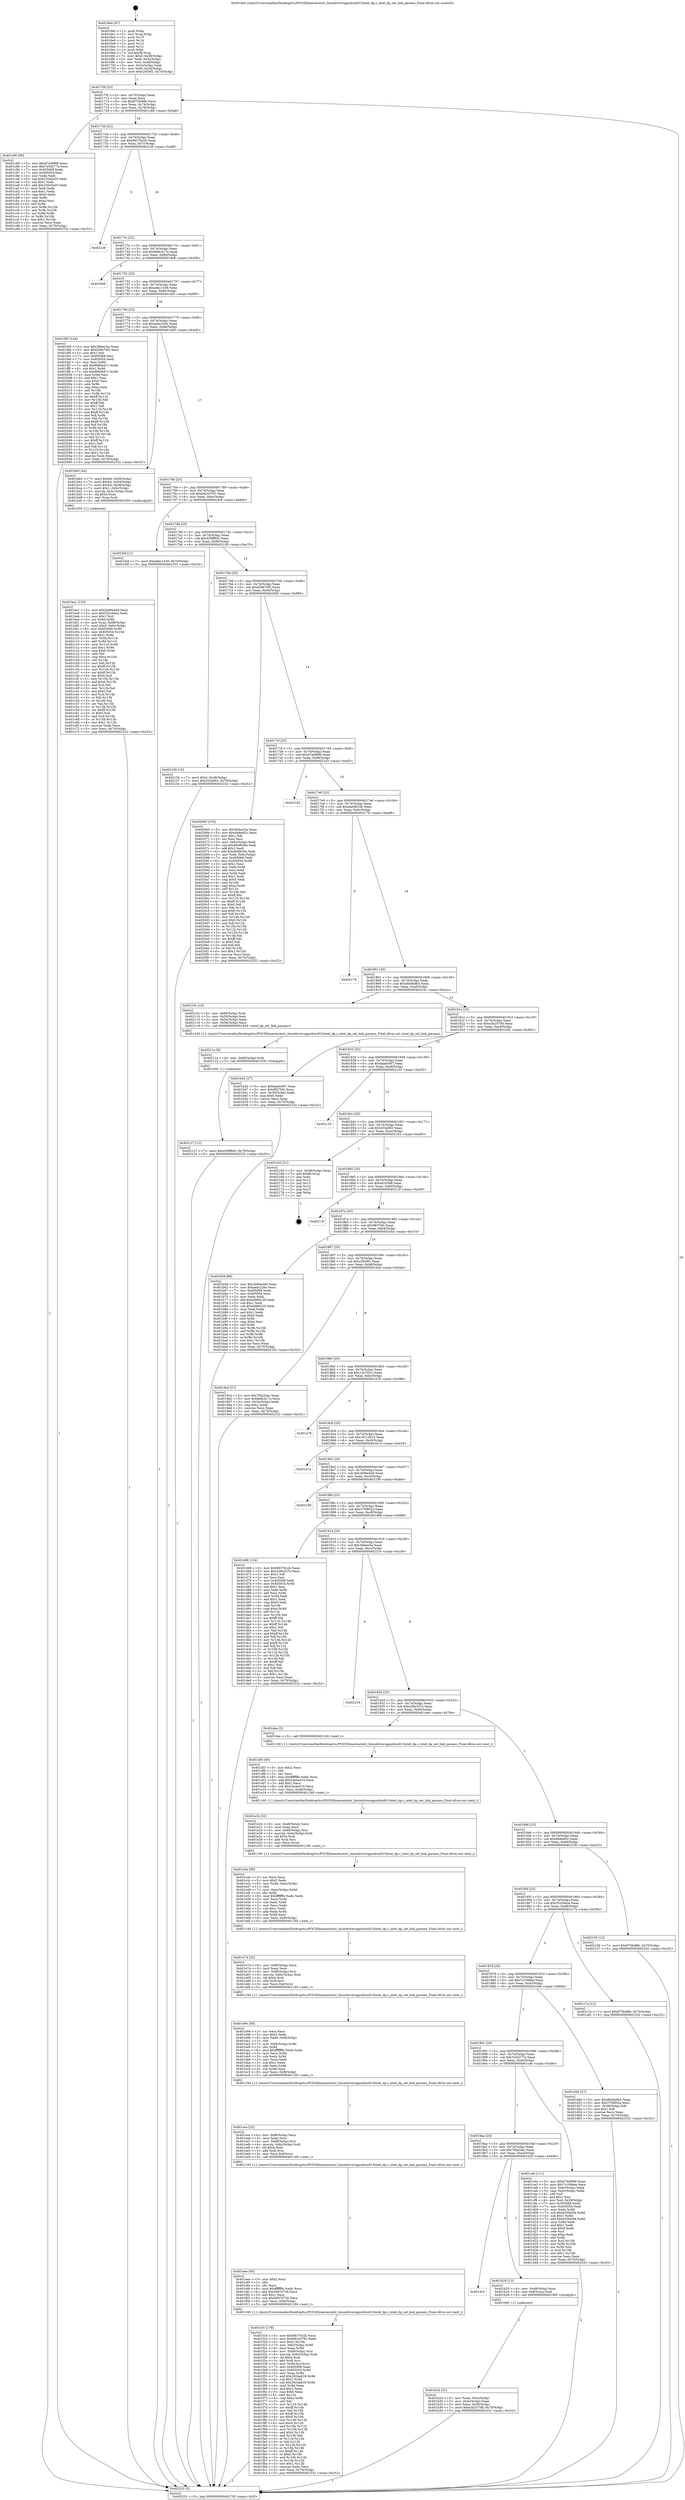 digraph "0x4016e0" {
  label = "0x4016e0 (/mnt/c/Users/mathe/Desktop/tcc/POCII/binaries/extr_linuxdriversgpudrmi915intel_dp.c_intel_dp_set_link_params_Final-ollvm.out::main(0))"
  labelloc = "t"
  node[shape=record]

  Entry [label="",width=0.3,height=0.3,shape=circle,fillcolor=black,style=filled]
  "0x40170f" [label="{
     0x40170f [23]\l
     | [instrs]\l
     &nbsp;&nbsp;0x40170f \<+3\>: mov -0x70(%rbp),%eax\l
     &nbsp;&nbsp;0x401712 \<+2\>: mov %eax,%ecx\l
     &nbsp;&nbsp;0x401714 \<+6\>: sub $0x875fc88b,%ecx\l
     &nbsp;&nbsp;0x40171a \<+3\>: mov %eax,-0x74(%rbp)\l
     &nbsp;&nbsp;0x40171d \<+3\>: mov %ecx,-0x78(%rbp)\l
     &nbsp;&nbsp;0x401720 \<+6\>: je 0000000000401c86 \<main+0x5a6\>\l
  }"]
  "0x401c86" [label="{
     0x401c86 [88]\l
     | [instrs]\l
     &nbsp;&nbsp;0x401c86 \<+5\>: mov $0xd74ef996,%eax\l
     &nbsp;&nbsp;0x401c8b \<+5\>: mov $0x7e5d277a,%ecx\l
     &nbsp;&nbsp;0x401c90 \<+7\>: mov 0x405068,%edx\l
     &nbsp;&nbsp;0x401c97 \<+7\>: mov 0x405054,%esi\l
     &nbsp;&nbsp;0x401c9e \<+2\>: mov %edx,%edi\l
     &nbsp;&nbsp;0x401ca0 \<+6\>: sub $0x235e5e35,%edi\l
     &nbsp;&nbsp;0x401ca6 \<+3\>: sub $0x1,%edi\l
     &nbsp;&nbsp;0x401ca9 \<+6\>: add $0x235e5e35,%edi\l
     &nbsp;&nbsp;0x401caf \<+3\>: imul %edi,%edx\l
     &nbsp;&nbsp;0x401cb2 \<+3\>: and $0x1,%edx\l
     &nbsp;&nbsp;0x401cb5 \<+3\>: cmp $0x0,%edx\l
     &nbsp;&nbsp;0x401cb8 \<+4\>: sete %r8b\l
     &nbsp;&nbsp;0x401cbc \<+3\>: cmp $0xa,%esi\l
     &nbsp;&nbsp;0x401cbf \<+4\>: setl %r9b\l
     &nbsp;&nbsp;0x401cc3 \<+3\>: mov %r8b,%r10b\l
     &nbsp;&nbsp;0x401cc6 \<+3\>: and %r9b,%r10b\l
     &nbsp;&nbsp;0x401cc9 \<+3\>: xor %r9b,%r8b\l
     &nbsp;&nbsp;0x401ccc \<+3\>: or %r8b,%r10b\l
     &nbsp;&nbsp;0x401ccf \<+4\>: test $0x1,%r10b\l
     &nbsp;&nbsp;0x401cd3 \<+3\>: cmovne %ecx,%eax\l
     &nbsp;&nbsp;0x401cd6 \<+3\>: mov %eax,-0x70(%rbp)\l
     &nbsp;&nbsp;0x401cd9 \<+5\>: jmp 0000000000402332 \<main+0xc52\>\l
  }"]
  "0x401726" [label="{
     0x401726 [22]\l
     | [instrs]\l
     &nbsp;&nbsp;0x401726 \<+5\>: jmp 000000000040172b \<main+0x4b\>\l
     &nbsp;&nbsp;0x40172b \<+3\>: mov -0x74(%rbp),%eax\l
     &nbsp;&nbsp;0x40172e \<+5\>: sub $0x88376c2b,%eax\l
     &nbsp;&nbsp;0x401733 \<+3\>: mov %eax,-0x7c(%rbp)\l
     &nbsp;&nbsp;0x401736 \<+6\>: je 00000000004021df \<main+0xaff\>\l
  }"]
  Exit [label="",width=0.3,height=0.3,shape=circle,fillcolor=black,style=filled,peripheries=2]
  "0x4021df" [label="{
     0x4021df\l
  }", style=dashed]
  "0x40173c" [label="{
     0x40173c [22]\l
     | [instrs]\l
     &nbsp;&nbsp;0x40173c \<+5\>: jmp 0000000000401741 \<main+0x61\>\l
     &nbsp;&nbsp;0x401741 \<+3\>: mov -0x74(%rbp),%eax\l
     &nbsp;&nbsp;0x401744 \<+5\>: sub $0x8e9c417e,%eax\l
     &nbsp;&nbsp;0x401749 \<+3\>: mov %eax,-0x80(%rbp)\l
     &nbsp;&nbsp;0x40174c \<+6\>: je 00000000004019e8 \<main+0x308\>\l
  }"]
  "0x402127" [label="{
     0x402127 [12]\l
     | [instrs]\l
     &nbsp;&nbsp;0x402127 \<+7\>: movl $0xd30ff9d3,-0x70(%rbp)\l
     &nbsp;&nbsp;0x40212e \<+5\>: jmp 0000000000402332 \<main+0xc52\>\l
  }"]
  "0x4019e8" [label="{
     0x4019e8\l
  }", style=dashed]
  "0x401752" [label="{
     0x401752 [25]\l
     | [instrs]\l
     &nbsp;&nbsp;0x401752 \<+5\>: jmp 0000000000401757 \<main+0x77\>\l
     &nbsp;&nbsp;0x401757 \<+3\>: mov -0x74(%rbp),%eax\l
     &nbsp;&nbsp;0x40175a \<+5\>: sub $0xa6ec1436,%eax\l
     &nbsp;&nbsp;0x40175f \<+6\>: mov %eax,-0x84(%rbp)\l
     &nbsp;&nbsp;0x401765 \<+6\>: je 0000000000401fd5 \<main+0x8f5\>\l
  }"]
  "0x40211e" [label="{
     0x40211e [9]\l
     | [instrs]\l
     &nbsp;&nbsp;0x40211e \<+4\>: mov -0x68(%rbp),%rdi\l
     &nbsp;&nbsp;0x402122 \<+5\>: call 0000000000401030 \<free@plt\>\l
     | [calls]\l
     &nbsp;&nbsp;0x401030 \{1\} (unknown)\l
  }"]
  "0x401fd5" [label="{
     0x401fd5 [144]\l
     | [instrs]\l
     &nbsp;&nbsp;0x401fd5 \<+5\>: mov $0x3bfeec5a,%eax\l
     &nbsp;&nbsp;0x401fda \<+5\>: mov $0xd58e70f2,%ecx\l
     &nbsp;&nbsp;0x401fdf \<+2\>: mov $0x1,%dl\l
     &nbsp;&nbsp;0x401fe1 \<+7\>: mov 0x405068,%esi\l
     &nbsp;&nbsp;0x401fe8 \<+7\>: mov 0x405054,%edi\l
     &nbsp;&nbsp;0x401fef \<+3\>: mov %esi,%r8d\l
     &nbsp;&nbsp;0x401ff2 \<+7\>: add $0x8960e47c,%r8d\l
     &nbsp;&nbsp;0x401ff9 \<+4\>: sub $0x1,%r8d\l
     &nbsp;&nbsp;0x401ffd \<+7\>: sub $0x8960e47c,%r8d\l
     &nbsp;&nbsp;0x402004 \<+4\>: imul %r8d,%esi\l
     &nbsp;&nbsp;0x402008 \<+3\>: and $0x1,%esi\l
     &nbsp;&nbsp;0x40200b \<+3\>: cmp $0x0,%esi\l
     &nbsp;&nbsp;0x40200e \<+4\>: sete %r9b\l
     &nbsp;&nbsp;0x402012 \<+3\>: cmp $0xa,%edi\l
     &nbsp;&nbsp;0x402015 \<+4\>: setl %r10b\l
     &nbsp;&nbsp;0x402019 \<+3\>: mov %r9b,%r11b\l
     &nbsp;&nbsp;0x40201c \<+4\>: xor $0xff,%r11b\l
     &nbsp;&nbsp;0x402020 \<+3\>: mov %r10b,%bl\l
     &nbsp;&nbsp;0x402023 \<+3\>: xor $0xff,%bl\l
     &nbsp;&nbsp;0x402026 \<+3\>: xor $0x1,%dl\l
     &nbsp;&nbsp;0x402029 \<+3\>: mov %r11b,%r14b\l
     &nbsp;&nbsp;0x40202c \<+4\>: and $0xff,%r14b\l
     &nbsp;&nbsp;0x402030 \<+3\>: and %dl,%r9b\l
     &nbsp;&nbsp;0x402033 \<+3\>: mov %bl,%r15b\l
     &nbsp;&nbsp;0x402036 \<+4\>: and $0xff,%r15b\l
     &nbsp;&nbsp;0x40203a \<+3\>: and %dl,%r10b\l
     &nbsp;&nbsp;0x40203d \<+3\>: or %r9b,%r14b\l
     &nbsp;&nbsp;0x402040 \<+3\>: or %r10b,%r15b\l
     &nbsp;&nbsp;0x402043 \<+3\>: xor %r15b,%r14b\l
     &nbsp;&nbsp;0x402046 \<+3\>: or %bl,%r11b\l
     &nbsp;&nbsp;0x402049 \<+4\>: xor $0xff,%r11b\l
     &nbsp;&nbsp;0x40204d \<+3\>: or $0x1,%dl\l
     &nbsp;&nbsp;0x402050 \<+3\>: and %dl,%r11b\l
     &nbsp;&nbsp;0x402053 \<+3\>: or %r11b,%r14b\l
     &nbsp;&nbsp;0x402056 \<+4\>: test $0x1,%r14b\l
     &nbsp;&nbsp;0x40205a \<+3\>: cmovne %ecx,%eax\l
     &nbsp;&nbsp;0x40205d \<+3\>: mov %eax,-0x70(%rbp)\l
     &nbsp;&nbsp;0x402060 \<+5\>: jmp 0000000000402332 \<main+0xc52\>\l
  }"]
  "0x40176b" [label="{
     0x40176b [25]\l
     | [instrs]\l
     &nbsp;&nbsp;0x40176b \<+5\>: jmp 0000000000401770 \<main+0x90\>\l
     &nbsp;&nbsp;0x401770 \<+3\>: mov -0x74(%rbp),%eax\l
     &nbsp;&nbsp;0x401773 \<+5\>: sub $0xaedc226e,%eax\l
     &nbsp;&nbsp;0x401778 \<+6\>: mov %eax,-0x88(%rbp)\l
     &nbsp;&nbsp;0x40177e \<+6\>: je 0000000000401bb5 \<main+0x4d5\>\l
  }"]
  "0x401f16" [label="{
     0x401f16 [179]\l
     | [instrs]\l
     &nbsp;&nbsp;0x401f16 \<+5\>: mov $0x88376c2b,%ecx\l
     &nbsp;&nbsp;0x401f1b \<+5\>: mov $0xb8243781,%edx\l
     &nbsp;&nbsp;0x401f20 \<+3\>: mov $0x1,%r10b\l
     &nbsp;&nbsp;0x401f23 \<+7\>: mov -0xfc(%rbp),%r8d\l
     &nbsp;&nbsp;0x401f2a \<+4\>: imul %eax,%r8d\l
     &nbsp;&nbsp;0x401f2e \<+4\>: mov -0x68(%rbp),%rsi\l
     &nbsp;&nbsp;0x401f32 \<+4\>: movslq -0x6c(%rbp),%rdi\l
     &nbsp;&nbsp;0x401f36 \<+4\>: shl $0x4,%rdi\l
     &nbsp;&nbsp;0x401f3a \<+3\>: add %rdi,%rsi\l
     &nbsp;&nbsp;0x401f3d \<+4\>: mov %r8d,0xc(%rsi)\l
     &nbsp;&nbsp;0x401f41 \<+7\>: mov 0x405068,%eax\l
     &nbsp;&nbsp;0x401f48 \<+8\>: mov 0x405054,%r8d\l
     &nbsp;&nbsp;0x401f50 \<+3\>: mov %eax,%r9d\l
     &nbsp;&nbsp;0x401f53 \<+7\>: add $0x2924a818,%r9d\l
     &nbsp;&nbsp;0x401f5a \<+4\>: sub $0x1,%r9d\l
     &nbsp;&nbsp;0x401f5e \<+7\>: sub $0x2924a818,%r9d\l
     &nbsp;&nbsp;0x401f65 \<+4\>: imul %r9d,%eax\l
     &nbsp;&nbsp;0x401f69 \<+3\>: and $0x1,%eax\l
     &nbsp;&nbsp;0x401f6c \<+3\>: cmp $0x0,%eax\l
     &nbsp;&nbsp;0x401f6f \<+4\>: sete %r11b\l
     &nbsp;&nbsp;0x401f73 \<+4\>: cmp $0xa,%r8d\l
     &nbsp;&nbsp;0x401f77 \<+3\>: setl %bl\l
     &nbsp;&nbsp;0x401f7a \<+3\>: mov %r11b,%r14b\l
     &nbsp;&nbsp;0x401f7d \<+4\>: xor $0xff,%r14b\l
     &nbsp;&nbsp;0x401f81 \<+3\>: mov %bl,%r15b\l
     &nbsp;&nbsp;0x401f84 \<+4\>: xor $0xff,%r15b\l
     &nbsp;&nbsp;0x401f88 \<+4\>: xor $0x0,%r10b\l
     &nbsp;&nbsp;0x401f8c \<+3\>: mov %r14b,%r12b\l
     &nbsp;&nbsp;0x401f8f \<+4\>: and $0x0,%r12b\l
     &nbsp;&nbsp;0x401f93 \<+3\>: and %r10b,%r11b\l
     &nbsp;&nbsp;0x401f96 \<+3\>: mov %r15b,%r13b\l
     &nbsp;&nbsp;0x401f99 \<+4\>: and $0x0,%r13b\l
     &nbsp;&nbsp;0x401f9d \<+3\>: and %r10b,%bl\l
     &nbsp;&nbsp;0x401fa0 \<+3\>: or %r11b,%r12b\l
     &nbsp;&nbsp;0x401fa3 \<+3\>: or %bl,%r13b\l
     &nbsp;&nbsp;0x401fa6 \<+3\>: xor %r13b,%r12b\l
     &nbsp;&nbsp;0x401fa9 \<+3\>: or %r15b,%r14b\l
     &nbsp;&nbsp;0x401fac \<+4\>: xor $0xff,%r14b\l
     &nbsp;&nbsp;0x401fb0 \<+4\>: or $0x0,%r10b\l
     &nbsp;&nbsp;0x401fb4 \<+3\>: and %r10b,%r14b\l
     &nbsp;&nbsp;0x401fb7 \<+3\>: or %r14b,%r12b\l
     &nbsp;&nbsp;0x401fba \<+4\>: test $0x1,%r12b\l
     &nbsp;&nbsp;0x401fbe \<+3\>: cmovne %edx,%ecx\l
     &nbsp;&nbsp;0x401fc1 \<+3\>: mov %ecx,-0x70(%rbp)\l
     &nbsp;&nbsp;0x401fc4 \<+5\>: jmp 0000000000402332 \<main+0xc52\>\l
  }"]
  "0x401bb5" [label="{
     0x401bb5 [44]\l
     | [instrs]\l
     &nbsp;&nbsp;0x401bb5 \<+7\>: movl $0x64,-0x50(%rbp)\l
     &nbsp;&nbsp;0x401bbc \<+7\>: movl $0x64,-0x54(%rbp)\l
     &nbsp;&nbsp;0x401bc3 \<+7\>: movl $0x64,-0x58(%rbp)\l
     &nbsp;&nbsp;0x401bca \<+7\>: movl $0x1,-0x5c(%rbp)\l
     &nbsp;&nbsp;0x401bd1 \<+4\>: movslq -0x5c(%rbp),%rax\l
     &nbsp;&nbsp;0x401bd5 \<+4\>: shl $0x4,%rax\l
     &nbsp;&nbsp;0x401bd9 \<+3\>: mov %rax,%rdi\l
     &nbsp;&nbsp;0x401bdc \<+5\>: call 0000000000401050 \<malloc@plt\>\l
     | [calls]\l
     &nbsp;&nbsp;0x401050 \{1\} (unknown)\l
  }"]
  "0x401784" [label="{
     0x401784 [25]\l
     | [instrs]\l
     &nbsp;&nbsp;0x401784 \<+5\>: jmp 0000000000401789 \<main+0xa9\>\l
     &nbsp;&nbsp;0x401789 \<+3\>: mov -0x74(%rbp),%eax\l
     &nbsp;&nbsp;0x40178c \<+5\>: sub $0xb8243781,%eax\l
     &nbsp;&nbsp;0x401791 \<+6\>: mov %eax,-0x8c(%rbp)\l
     &nbsp;&nbsp;0x401797 \<+6\>: je 0000000000401fc9 \<main+0x8e9\>\l
  }"]
  "0x401eee" [label="{
     0x401eee [40]\l
     | [instrs]\l
     &nbsp;&nbsp;0x401eee \<+5\>: mov $0x2,%ecx\l
     &nbsp;&nbsp;0x401ef3 \<+1\>: cltd\l
     &nbsp;&nbsp;0x401ef4 \<+2\>: idiv %ecx\l
     &nbsp;&nbsp;0x401ef6 \<+6\>: imul $0xfffffffe,%edx,%ecx\l
     &nbsp;&nbsp;0x401efc \<+6\>: add $0x5d97d726,%ecx\l
     &nbsp;&nbsp;0x401f02 \<+3\>: add $0x1,%ecx\l
     &nbsp;&nbsp;0x401f05 \<+6\>: sub $0x5d97d726,%ecx\l
     &nbsp;&nbsp;0x401f0b \<+6\>: mov %ecx,-0xfc(%rbp)\l
     &nbsp;&nbsp;0x401f11 \<+5\>: call 0000000000401160 \<next_i\>\l
     | [calls]\l
     &nbsp;&nbsp;0x401160 \{1\} (/mnt/c/Users/mathe/Desktop/tcc/POCII/binaries/extr_linuxdriversgpudrmi915intel_dp.c_intel_dp_set_link_params_Final-ollvm.out::next_i)\l
  }"]
  "0x401fc9" [label="{
     0x401fc9 [12]\l
     | [instrs]\l
     &nbsp;&nbsp;0x401fc9 \<+7\>: movl $0xa6ec1436,-0x70(%rbp)\l
     &nbsp;&nbsp;0x401fd0 \<+5\>: jmp 0000000000402332 \<main+0xc52\>\l
  }"]
  "0x40179d" [label="{
     0x40179d [25]\l
     | [instrs]\l
     &nbsp;&nbsp;0x40179d \<+5\>: jmp 00000000004017a2 \<main+0xc2\>\l
     &nbsp;&nbsp;0x4017a2 \<+3\>: mov -0x74(%rbp),%eax\l
     &nbsp;&nbsp;0x4017a5 \<+5\>: sub $0xd30ff9d3,%eax\l
     &nbsp;&nbsp;0x4017aa \<+6\>: mov %eax,-0x90(%rbp)\l
     &nbsp;&nbsp;0x4017b0 \<+6\>: je 0000000000402150 \<main+0xa70\>\l
  }"]
  "0x401ece" [label="{
     0x401ece [32]\l
     | [instrs]\l
     &nbsp;&nbsp;0x401ece \<+6\>: mov -0xf8(%rbp),%ecx\l
     &nbsp;&nbsp;0x401ed4 \<+3\>: imul %eax,%ecx\l
     &nbsp;&nbsp;0x401ed7 \<+4\>: mov -0x68(%rbp),%rsi\l
     &nbsp;&nbsp;0x401edb \<+4\>: movslq -0x6c(%rbp),%rdi\l
     &nbsp;&nbsp;0x401edf \<+4\>: shl $0x4,%rdi\l
     &nbsp;&nbsp;0x401ee3 \<+3\>: add %rdi,%rsi\l
     &nbsp;&nbsp;0x401ee6 \<+3\>: mov %ecx,0x8(%rsi)\l
     &nbsp;&nbsp;0x401ee9 \<+5\>: call 0000000000401160 \<next_i\>\l
     | [calls]\l
     &nbsp;&nbsp;0x401160 \{1\} (/mnt/c/Users/mathe/Desktop/tcc/POCII/binaries/extr_linuxdriversgpudrmi915intel_dp.c_intel_dp_set_link_params_Final-ollvm.out::next_i)\l
  }"]
  "0x402150" [label="{
     0x402150 [19]\l
     | [instrs]\l
     &nbsp;&nbsp;0x402150 \<+7\>: movl $0x0,-0x38(%rbp)\l
     &nbsp;&nbsp;0x402157 \<+7\>: movl $0x203a903,-0x70(%rbp)\l
     &nbsp;&nbsp;0x40215e \<+5\>: jmp 0000000000402332 \<main+0xc52\>\l
  }"]
  "0x4017b6" [label="{
     0x4017b6 [25]\l
     | [instrs]\l
     &nbsp;&nbsp;0x4017b6 \<+5\>: jmp 00000000004017bb \<main+0xdb\>\l
     &nbsp;&nbsp;0x4017bb \<+3\>: mov -0x74(%rbp),%eax\l
     &nbsp;&nbsp;0x4017be \<+5\>: sub $0xd58e70f2,%eax\l
     &nbsp;&nbsp;0x4017c3 \<+6\>: mov %eax,-0x94(%rbp)\l
     &nbsp;&nbsp;0x4017c9 \<+6\>: je 0000000000402065 \<main+0x985\>\l
  }"]
  "0x401e94" [label="{
     0x401e94 [58]\l
     | [instrs]\l
     &nbsp;&nbsp;0x401e94 \<+2\>: xor %ecx,%ecx\l
     &nbsp;&nbsp;0x401e96 \<+5\>: mov $0x2,%edx\l
     &nbsp;&nbsp;0x401e9b \<+6\>: mov %edx,-0xf4(%rbp)\l
     &nbsp;&nbsp;0x401ea1 \<+1\>: cltd\l
     &nbsp;&nbsp;0x401ea2 \<+7\>: mov -0xf4(%rbp),%r8d\l
     &nbsp;&nbsp;0x401ea9 \<+3\>: idiv %r8d\l
     &nbsp;&nbsp;0x401eac \<+6\>: imul $0xfffffffe,%edx,%edx\l
     &nbsp;&nbsp;0x401eb2 \<+3\>: mov %ecx,%r9d\l
     &nbsp;&nbsp;0x401eb5 \<+3\>: sub %edx,%r9d\l
     &nbsp;&nbsp;0x401eb8 \<+2\>: mov %ecx,%edx\l
     &nbsp;&nbsp;0x401eba \<+3\>: sub $0x1,%edx\l
     &nbsp;&nbsp;0x401ebd \<+3\>: add %edx,%r9d\l
     &nbsp;&nbsp;0x401ec0 \<+3\>: sub %r9d,%ecx\l
     &nbsp;&nbsp;0x401ec3 \<+6\>: mov %ecx,-0xf8(%rbp)\l
     &nbsp;&nbsp;0x401ec9 \<+5\>: call 0000000000401160 \<next_i\>\l
     | [calls]\l
     &nbsp;&nbsp;0x401160 \{1\} (/mnt/c/Users/mathe/Desktop/tcc/POCII/binaries/extr_linuxdriversgpudrmi915intel_dp.c_intel_dp_set_link_params_Final-ollvm.out::next_i)\l
  }"]
  "0x402065" [label="{
     0x402065 [155]\l
     | [instrs]\l
     &nbsp;&nbsp;0x402065 \<+5\>: mov $0x3bfeec5a,%eax\l
     &nbsp;&nbsp;0x40206a \<+5\>: mov $0x4bdeef2c,%ecx\l
     &nbsp;&nbsp;0x40206f \<+2\>: mov $0x1,%dl\l
     &nbsp;&nbsp;0x402071 \<+2\>: xor %esi,%esi\l
     &nbsp;&nbsp;0x402073 \<+3\>: mov -0x6c(%rbp),%edi\l
     &nbsp;&nbsp;0x402076 \<+6\>: sub $0x464f626e,%edi\l
     &nbsp;&nbsp;0x40207c \<+3\>: add $0x1,%edi\l
     &nbsp;&nbsp;0x40207f \<+6\>: add $0x464f626e,%edi\l
     &nbsp;&nbsp;0x402085 \<+3\>: mov %edi,-0x6c(%rbp)\l
     &nbsp;&nbsp;0x402088 \<+7\>: mov 0x405068,%edi\l
     &nbsp;&nbsp;0x40208f \<+8\>: mov 0x405054,%r8d\l
     &nbsp;&nbsp;0x402097 \<+3\>: sub $0x1,%esi\l
     &nbsp;&nbsp;0x40209a \<+3\>: mov %edi,%r9d\l
     &nbsp;&nbsp;0x40209d \<+3\>: add %esi,%r9d\l
     &nbsp;&nbsp;0x4020a0 \<+4\>: imul %r9d,%edi\l
     &nbsp;&nbsp;0x4020a4 \<+3\>: and $0x1,%edi\l
     &nbsp;&nbsp;0x4020a7 \<+3\>: cmp $0x0,%edi\l
     &nbsp;&nbsp;0x4020aa \<+4\>: sete %r10b\l
     &nbsp;&nbsp;0x4020ae \<+4\>: cmp $0xa,%r8d\l
     &nbsp;&nbsp;0x4020b2 \<+4\>: setl %r11b\l
     &nbsp;&nbsp;0x4020b6 \<+3\>: mov %r10b,%bl\l
     &nbsp;&nbsp;0x4020b9 \<+3\>: xor $0xff,%bl\l
     &nbsp;&nbsp;0x4020bc \<+3\>: mov %r11b,%r14b\l
     &nbsp;&nbsp;0x4020bf \<+4\>: xor $0xff,%r14b\l
     &nbsp;&nbsp;0x4020c3 \<+3\>: xor $0x0,%dl\l
     &nbsp;&nbsp;0x4020c6 \<+3\>: mov %bl,%r15b\l
     &nbsp;&nbsp;0x4020c9 \<+4\>: and $0x0,%r15b\l
     &nbsp;&nbsp;0x4020cd \<+3\>: and %dl,%r10b\l
     &nbsp;&nbsp;0x4020d0 \<+3\>: mov %r14b,%r12b\l
     &nbsp;&nbsp;0x4020d3 \<+4\>: and $0x0,%r12b\l
     &nbsp;&nbsp;0x4020d7 \<+3\>: and %dl,%r11b\l
     &nbsp;&nbsp;0x4020da \<+3\>: or %r10b,%r15b\l
     &nbsp;&nbsp;0x4020dd \<+3\>: or %r11b,%r12b\l
     &nbsp;&nbsp;0x4020e0 \<+3\>: xor %r12b,%r15b\l
     &nbsp;&nbsp;0x4020e3 \<+3\>: or %r14b,%bl\l
     &nbsp;&nbsp;0x4020e6 \<+3\>: xor $0xff,%bl\l
     &nbsp;&nbsp;0x4020e9 \<+3\>: or $0x0,%dl\l
     &nbsp;&nbsp;0x4020ec \<+2\>: and %dl,%bl\l
     &nbsp;&nbsp;0x4020ee \<+3\>: or %bl,%r15b\l
     &nbsp;&nbsp;0x4020f1 \<+4\>: test $0x1,%r15b\l
     &nbsp;&nbsp;0x4020f5 \<+3\>: cmovne %ecx,%eax\l
     &nbsp;&nbsp;0x4020f8 \<+3\>: mov %eax,-0x70(%rbp)\l
     &nbsp;&nbsp;0x4020fb \<+5\>: jmp 0000000000402332 \<main+0xc52\>\l
  }"]
  "0x4017cf" [label="{
     0x4017cf [25]\l
     | [instrs]\l
     &nbsp;&nbsp;0x4017cf \<+5\>: jmp 00000000004017d4 \<main+0xf4\>\l
     &nbsp;&nbsp;0x4017d4 \<+3\>: mov -0x74(%rbp),%eax\l
     &nbsp;&nbsp;0x4017d7 \<+5\>: sub $0xd74ef996,%eax\l
     &nbsp;&nbsp;0x4017dc \<+6\>: mov %eax,-0x98(%rbp)\l
     &nbsp;&nbsp;0x4017e2 \<+6\>: je 00000000004021d3 \<main+0xaf3\>\l
  }"]
  "0x401e74" [label="{
     0x401e74 [32]\l
     | [instrs]\l
     &nbsp;&nbsp;0x401e74 \<+6\>: mov -0xf0(%rbp),%ecx\l
     &nbsp;&nbsp;0x401e7a \<+3\>: imul %eax,%ecx\l
     &nbsp;&nbsp;0x401e7d \<+4\>: mov -0x68(%rbp),%rsi\l
     &nbsp;&nbsp;0x401e81 \<+4\>: movslq -0x6c(%rbp),%rdi\l
     &nbsp;&nbsp;0x401e85 \<+4\>: shl $0x4,%rdi\l
     &nbsp;&nbsp;0x401e89 \<+3\>: add %rdi,%rsi\l
     &nbsp;&nbsp;0x401e8c \<+3\>: mov %ecx,0x4(%rsi)\l
     &nbsp;&nbsp;0x401e8f \<+5\>: call 0000000000401160 \<next_i\>\l
     | [calls]\l
     &nbsp;&nbsp;0x401160 \{1\} (/mnt/c/Users/mathe/Desktop/tcc/POCII/binaries/extr_linuxdriversgpudrmi915intel_dp.c_intel_dp_set_link_params_Final-ollvm.out::next_i)\l
  }"]
  "0x4021d3" [label="{
     0x4021d3\l
  }", style=dashed]
  "0x4017e8" [label="{
     0x4017e8 [25]\l
     | [instrs]\l
     &nbsp;&nbsp;0x4017e8 \<+5\>: jmp 00000000004017ed \<main+0x10d\>\l
     &nbsp;&nbsp;0x4017ed \<+3\>: mov -0x74(%rbp),%eax\l
     &nbsp;&nbsp;0x4017f0 \<+5\>: sub $0xdae9623b,%eax\l
     &nbsp;&nbsp;0x4017f5 \<+6\>: mov %eax,-0x9c(%rbp)\l
     &nbsp;&nbsp;0x4017fb \<+6\>: je 0000000000402178 \<main+0xa98\>\l
  }"]
  "0x401e3a" [label="{
     0x401e3a [58]\l
     | [instrs]\l
     &nbsp;&nbsp;0x401e3a \<+2\>: xor %ecx,%ecx\l
     &nbsp;&nbsp;0x401e3c \<+5\>: mov $0x2,%edx\l
     &nbsp;&nbsp;0x401e41 \<+6\>: mov %edx,-0xec(%rbp)\l
     &nbsp;&nbsp;0x401e47 \<+1\>: cltd\l
     &nbsp;&nbsp;0x401e48 \<+7\>: mov -0xec(%rbp),%r8d\l
     &nbsp;&nbsp;0x401e4f \<+3\>: idiv %r8d\l
     &nbsp;&nbsp;0x401e52 \<+6\>: imul $0xfffffffe,%edx,%edx\l
     &nbsp;&nbsp;0x401e58 \<+3\>: mov %ecx,%r9d\l
     &nbsp;&nbsp;0x401e5b \<+3\>: sub %edx,%r9d\l
     &nbsp;&nbsp;0x401e5e \<+2\>: mov %ecx,%edx\l
     &nbsp;&nbsp;0x401e60 \<+3\>: sub $0x1,%edx\l
     &nbsp;&nbsp;0x401e63 \<+3\>: add %edx,%r9d\l
     &nbsp;&nbsp;0x401e66 \<+3\>: sub %r9d,%ecx\l
     &nbsp;&nbsp;0x401e69 \<+6\>: mov %ecx,-0xf0(%rbp)\l
     &nbsp;&nbsp;0x401e6f \<+5\>: call 0000000000401160 \<next_i\>\l
     | [calls]\l
     &nbsp;&nbsp;0x401160 \{1\} (/mnt/c/Users/mathe/Desktop/tcc/POCII/binaries/extr_linuxdriversgpudrmi915intel_dp.c_intel_dp_set_link_params_Final-ollvm.out::next_i)\l
  }"]
  "0x402178" [label="{
     0x402178\l
  }", style=dashed]
  "0x401801" [label="{
     0x401801 [25]\l
     | [instrs]\l
     &nbsp;&nbsp;0x401801 \<+5\>: jmp 0000000000401806 \<main+0x126\>\l
     &nbsp;&nbsp;0x401806 \<+3\>: mov -0x74(%rbp),%eax\l
     &nbsp;&nbsp;0x401809 \<+5\>: sub $0xdbb9a9b5,%eax\l
     &nbsp;&nbsp;0x40180e \<+6\>: mov %eax,-0xa0(%rbp)\l
     &nbsp;&nbsp;0x401814 \<+6\>: je 000000000040210c \<main+0xa2c\>\l
  }"]
  "0x401e1b" [label="{
     0x401e1b [31]\l
     | [instrs]\l
     &nbsp;&nbsp;0x401e1b \<+6\>: mov -0xe8(%rbp),%ecx\l
     &nbsp;&nbsp;0x401e21 \<+3\>: imul %eax,%ecx\l
     &nbsp;&nbsp;0x401e24 \<+4\>: mov -0x68(%rbp),%rsi\l
     &nbsp;&nbsp;0x401e28 \<+4\>: movslq -0x6c(%rbp),%rdi\l
     &nbsp;&nbsp;0x401e2c \<+4\>: shl $0x4,%rdi\l
     &nbsp;&nbsp;0x401e30 \<+3\>: add %rdi,%rsi\l
     &nbsp;&nbsp;0x401e33 \<+2\>: mov %ecx,(%rsi)\l
     &nbsp;&nbsp;0x401e35 \<+5\>: call 0000000000401160 \<next_i\>\l
     | [calls]\l
     &nbsp;&nbsp;0x401160 \{1\} (/mnt/c/Users/mathe/Desktop/tcc/POCII/binaries/extr_linuxdriversgpudrmi915intel_dp.c_intel_dp_set_link_params_Final-ollvm.out::next_i)\l
  }"]
  "0x40210c" [label="{
     0x40210c [18]\l
     | [instrs]\l
     &nbsp;&nbsp;0x40210c \<+4\>: mov -0x68(%rbp),%rdi\l
     &nbsp;&nbsp;0x402110 \<+3\>: mov -0x50(%rbp),%esi\l
     &nbsp;&nbsp;0x402113 \<+3\>: mov -0x54(%rbp),%edx\l
     &nbsp;&nbsp;0x402116 \<+3\>: mov -0x58(%rbp),%ecx\l
     &nbsp;&nbsp;0x402119 \<+5\>: call 0000000000401420 \<intel_dp_set_link_params\>\l
     | [calls]\l
     &nbsp;&nbsp;0x401420 \{1\} (/mnt/c/Users/mathe/Desktop/tcc/POCII/binaries/extr_linuxdriversgpudrmi915intel_dp.c_intel_dp_set_link_params_Final-ollvm.out::intel_dp_set_link_params)\l
  }"]
  "0x40181a" [label="{
     0x40181a [25]\l
     | [instrs]\l
     &nbsp;&nbsp;0x40181a \<+5\>: jmp 000000000040181f \<main+0x13f\>\l
     &nbsp;&nbsp;0x40181f \<+3\>: mov -0x74(%rbp),%eax\l
     &nbsp;&nbsp;0x401822 \<+5\>: sub $0xe3b257d9,%eax\l
     &nbsp;&nbsp;0x401827 \<+6\>: mov %eax,-0xa4(%rbp)\l
     &nbsp;&nbsp;0x40182d \<+6\>: je 0000000000401b42 \<main+0x462\>\l
  }"]
  "0x401df3" [label="{
     0x401df3 [40]\l
     | [instrs]\l
     &nbsp;&nbsp;0x401df3 \<+5\>: mov $0x2,%ecx\l
     &nbsp;&nbsp;0x401df8 \<+1\>: cltd\l
     &nbsp;&nbsp;0x401df9 \<+2\>: idiv %ecx\l
     &nbsp;&nbsp;0x401dfb \<+6\>: imul $0xfffffffe,%edx,%ecx\l
     &nbsp;&nbsp;0x401e01 \<+6\>: add $0x24a4a419,%ecx\l
     &nbsp;&nbsp;0x401e07 \<+3\>: add $0x1,%ecx\l
     &nbsp;&nbsp;0x401e0a \<+6\>: sub $0x24a4a419,%ecx\l
     &nbsp;&nbsp;0x401e10 \<+6\>: mov %ecx,-0xe8(%rbp)\l
     &nbsp;&nbsp;0x401e16 \<+5\>: call 0000000000401160 \<next_i\>\l
     | [calls]\l
     &nbsp;&nbsp;0x401160 \{1\} (/mnt/c/Users/mathe/Desktop/tcc/POCII/binaries/extr_linuxdriversgpudrmi915intel_dp.c_intel_dp_set_link_params_Final-ollvm.out::next_i)\l
  }"]
  "0x401b42" [label="{
     0x401b42 [27]\l
     | [instrs]\l
     &nbsp;&nbsp;0x401b42 \<+5\>: mov $0xfaadc697,%eax\l
     &nbsp;&nbsp;0x401b47 \<+5\>: mov $0x9837bfc,%ecx\l
     &nbsp;&nbsp;0x401b4c \<+3\>: mov -0x30(%rbp),%edx\l
     &nbsp;&nbsp;0x401b4f \<+3\>: cmp $0x0,%edx\l
     &nbsp;&nbsp;0x401b52 \<+3\>: cmove %ecx,%eax\l
     &nbsp;&nbsp;0x401b55 \<+3\>: mov %eax,-0x70(%rbp)\l
     &nbsp;&nbsp;0x401b58 \<+5\>: jmp 0000000000402332 \<main+0xc52\>\l
  }"]
  "0x401833" [label="{
     0x401833 [25]\l
     | [instrs]\l
     &nbsp;&nbsp;0x401833 \<+5\>: jmp 0000000000401838 \<main+0x158\>\l
     &nbsp;&nbsp;0x401838 \<+3\>: mov -0x74(%rbp),%eax\l
     &nbsp;&nbsp;0x40183b \<+5\>: sub $0xfaadc697,%eax\l
     &nbsp;&nbsp;0x401840 \<+6\>: mov %eax,-0xa8(%rbp)\l
     &nbsp;&nbsp;0x401846 \<+6\>: je 0000000000402133 \<main+0xa53\>\l
  }"]
  "0x401be1" [label="{
     0x401be1 [153]\l
     | [instrs]\l
     &nbsp;&nbsp;0x401be1 \<+5\>: mov $0x2b96e440,%ecx\l
     &nbsp;&nbsp;0x401be6 \<+5\>: mov $0x552c6dca,%edx\l
     &nbsp;&nbsp;0x401beb \<+3\>: mov $0x1,%sil\l
     &nbsp;&nbsp;0x401bee \<+3\>: xor %r8d,%r8d\l
     &nbsp;&nbsp;0x401bf1 \<+4\>: mov %rax,-0x68(%rbp)\l
     &nbsp;&nbsp;0x401bf5 \<+7\>: movl $0x0,-0x6c(%rbp)\l
     &nbsp;&nbsp;0x401bfc \<+8\>: mov 0x405068,%r9d\l
     &nbsp;&nbsp;0x401c04 \<+8\>: mov 0x405054,%r10d\l
     &nbsp;&nbsp;0x401c0c \<+4\>: sub $0x1,%r8d\l
     &nbsp;&nbsp;0x401c10 \<+3\>: mov %r9d,%r11d\l
     &nbsp;&nbsp;0x401c13 \<+3\>: add %r8d,%r11d\l
     &nbsp;&nbsp;0x401c16 \<+4\>: imul %r11d,%r9d\l
     &nbsp;&nbsp;0x401c1a \<+4\>: and $0x1,%r9d\l
     &nbsp;&nbsp;0x401c1e \<+4\>: cmp $0x0,%r9d\l
     &nbsp;&nbsp;0x401c22 \<+3\>: sete %bl\l
     &nbsp;&nbsp;0x401c25 \<+4\>: cmp $0xa,%r10d\l
     &nbsp;&nbsp;0x401c29 \<+4\>: setl %r14b\l
     &nbsp;&nbsp;0x401c2d \<+3\>: mov %bl,%r15b\l
     &nbsp;&nbsp;0x401c30 \<+4\>: xor $0xff,%r15b\l
     &nbsp;&nbsp;0x401c34 \<+3\>: mov %r14b,%r12b\l
     &nbsp;&nbsp;0x401c37 \<+4\>: xor $0xff,%r12b\l
     &nbsp;&nbsp;0x401c3b \<+4\>: xor $0x0,%sil\l
     &nbsp;&nbsp;0x401c3f \<+3\>: mov %r15b,%r13b\l
     &nbsp;&nbsp;0x401c42 \<+4\>: and $0x0,%r13b\l
     &nbsp;&nbsp;0x401c46 \<+3\>: and %sil,%bl\l
     &nbsp;&nbsp;0x401c49 \<+3\>: mov %r12b,%al\l
     &nbsp;&nbsp;0x401c4c \<+2\>: and $0x0,%al\l
     &nbsp;&nbsp;0x401c4e \<+3\>: and %sil,%r14b\l
     &nbsp;&nbsp;0x401c51 \<+3\>: or %bl,%r13b\l
     &nbsp;&nbsp;0x401c54 \<+3\>: or %r14b,%al\l
     &nbsp;&nbsp;0x401c57 \<+3\>: xor %al,%r13b\l
     &nbsp;&nbsp;0x401c5a \<+3\>: or %r12b,%r15b\l
     &nbsp;&nbsp;0x401c5d \<+4\>: xor $0xff,%r15b\l
     &nbsp;&nbsp;0x401c61 \<+4\>: or $0x0,%sil\l
     &nbsp;&nbsp;0x401c65 \<+3\>: and %sil,%r15b\l
     &nbsp;&nbsp;0x401c68 \<+3\>: or %r15b,%r13b\l
     &nbsp;&nbsp;0x401c6b \<+4\>: test $0x1,%r13b\l
     &nbsp;&nbsp;0x401c6f \<+3\>: cmovne %edx,%ecx\l
     &nbsp;&nbsp;0x401c72 \<+3\>: mov %ecx,-0x70(%rbp)\l
     &nbsp;&nbsp;0x401c75 \<+5\>: jmp 0000000000402332 \<main+0xc52\>\l
  }"]
  "0x402133" [label="{
     0x402133\l
  }", style=dashed]
  "0x40184c" [label="{
     0x40184c [25]\l
     | [instrs]\l
     &nbsp;&nbsp;0x40184c \<+5\>: jmp 0000000000401851 \<main+0x171\>\l
     &nbsp;&nbsp;0x401851 \<+3\>: mov -0x74(%rbp),%eax\l
     &nbsp;&nbsp;0x401854 \<+5\>: sub $0x203a903,%eax\l
     &nbsp;&nbsp;0x401859 \<+6\>: mov %eax,-0xac(%rbp)\l
     &nbsp;&nbsp;0x40185f \<+6\>: je 0000000000402163 \<main+0xa83\>\l
  }"]
  "0x401b2d" [label="{
     0x401b2d [21]\l
     | [instrs]\l
     &nbsp;&nbsp;0x401b2d \<+3\>: mov %eax,-0x4c(%rbp)\l
     &nbsp;&nbsp;0x401b30 \<+3\>: mov -0x4c(%rbp),%eax\l
     &nbsp;&nbsp;0x401b33 \<+3\>: mov %eax,-0x30(%rbp)\l
     &nbsp;&nbsp;0x401b36 \<+7\>: movl $0xe3b257d9,-0x70(%rbp)\l
     &nbsp;&nbsp;0x401b3d \<+5\>: jmp 0000000000402332 \<main+0xc52\>\l
  }"]
  "0x402163" [label="{
     0x402163 [21]\l
     | [instrs]\l
     &nbsp;&nbsp;0x402163 \<+3\>: mov -0x38(%rbp),%eax\l
     &nbsp;&nbsp;0x402166 \<+7\>: add $0xf8,%rsp\l
     &nbsp;&nbsp;0x40216d \<+1\>: pop %rbx\l
     &nbsp;&nbsp;0x40216e \<+2\>: pop %r12\l
     &nbsp;&nbsp;0x402170 \<+2\>: pop %r13\l
     &nbsp;&nbsp;0x402172 \<+2\>: pop %r14\l
     &nbsp;&nbsp;0x402174 \<+2\>: pop %r15\l
     &nbsp;&nbsp;0x402176 \<+1\>: pop %rbp\l
     &nbsp;&nbsp;0x402177 \<+1\>: ret\l
  }"]
  "0x401865" [label="{
     0x401865 [25]\l
     | [instrs]\l
     &nbsp;&nbsp;0x401865 \<+5\>: jmp 000000000040186a \<main+0x18a\>\l
     &nbsp;&nbsp;0x40186a \<+3\>: mov -0x74(%rbp),%eax\l
     &nbsp;&nbsp;0x40186d \<+5\>: sub $0x4e243b8,%eax\l
     &nbsp;&nbsp;0x401872 \<+6\>: mov %eax,-0xb0(%rbp)\l
     &nbsp;&nbsp;0x401878 \<+6\>: je 000000000040213f \<main+0xa5f\>\l
  }"]
  "0x4019c3" [label="{
     0x4019c3\l
  }", style=dashed]
  "0x40213f" [label="{
     0x40213f\l
  }", style=dashed]
  "0x40187e" [label="{
     0x40187e [25]\l
     | [instrs]\l
     &nbsp;&nbsp;0x40187e \<+5\>: jmp 0000000000401883 \<main+0x1a3\>\l
     &nbsp;&nbsp;0x401883 \<+3\>: mov -0x74(%rbp),%eax\l
     &nbsp;&nbsp;0x401886 \<+5\>: sub $0x9837bfc,%eax\l
     &nbsp;&nbsp;0x40188b \<+6\>: mov %eax,-0xb4(%rbp)\l
     &nbsp;&nbsp;0x401891 \<+6\>: je 0000000000401b5d \<main+0x47d\>\l
  }"]
  "0x401b20" [label="{
     0x401b20 [13]\l
     | [instrs]\l
     &nbsp;&nbsp;0x401b20 \<+4\>: mov -0x48(%rbp),%rax\l
     &nbsp;&nbsp;0x401b24 \<+4\>: mov 0x8(%rax),%rdi\l
     &nbsp;&nbsp;0x401b28 \<+5\>: call 0000000000401060 \<atoi@plt\>\l
     | [calls]\l
     &nbsp;&nbsp;0x401060 \{1\} (unknown)\l
  }"]
  "0x401b5d" [label="{
     0x401b5d [88]\l
     | [instrs]\l
     &nbsp;&nbsp;0x401b5d \<+5\>: mov $0x2b96e440,%eax\l
     &nbsp;&nbsp;0x401b62 \<+5\>: mov $0xaedc226e,%ecx\l
     &nbsp;&nbsp;0x401b67 \<+7\>: mov 0x405068,%edx\l
     &nbsp;&nbsp;0x401b6e \<+7\>: mov 0x405054,%esi\l
     &nbsp;&nbsp;0x401b75 \<+2\>: mov %edx,%edi\l
     &nbsp;&nbsp;0x401b77 \<+6\>: add $0xefd8d130,%edi\l
     &nbsp;&nbsp;0x401b7d \<+3\>: sub $0x1,%edi\l
     &nbsp;&nbsp;0x401b80 \<+6\>: sub $0xefd8d130,%edi\l
     &nbsp;&nbsp;0x401b86 \<+3\>: imul %edi,%edx\l
     &nbsp;&nbsp;0x401b89 \<+3\>: and $0x1,%edx\l
     &nbsp;&nbsp;0x401b8c \<+3\>: cmp $0x0,%edx\l
     &nbsp;&nbsp;0x401b8f \<+4\>: sete %r8b\l
     &nbsp;&nbsp;0x401b93 \<+3\>: cmp $0xa,%esi\l
     &nbsp;&nbsp;0x401b96 \<+4\>: setl %r9b\l
     &nbsp;&nbsp;0x401b9a \<+3\>: mov %r8b,%r10b\l
     &nbsp;&nbsp;0x401b9d \<+3\>: and %r9b,%r10b\l
     &nbsp;&nbsp;0x401ba0 \<+3\>: xor %r9b,%r8b\l
     &nbsp;&nbsp;0x401ba3 \<+3\>: or %r8b,%r10b\l
     &nbsp;&nbsp;0x401ba6 \<+4\>: test $0x1,%r10b\l
     &nbsp;&nbsp;0x401baa \<+3\>: cmovne %ecx,%eax\l
     &nbsp;&nbsp;0x401bad \<+3\>: mov %eax,-0x70(%rbp)\l
     &nbsp;&nbsp;0x401bb0 \<+5\>: jmp 0000000000402332 \<main+0xc52\>\l
  }"]
  "0x401897" [label="{
     0x401897 [25]\l
     | [instrs]\l
     &nbsp;&nbsp;0x401897 \<+5\>: jmp 000000000040189c \<main+0x1bc\>\l
     &nbsp;&nbsp;0x40189c \<+3\>: mov -0x74(%rbp),%eax\l
     &nbsp;&nbsp;0x40189f \<+5\>: sub $0xc2929f1,%eax\l
     &nbsp;&nbsp;0x4018a4 \<+6\>: mov %eax,-0xb8(%rbp)\l
     &nbsp;&nbsp;0x4018aa \<+6\>: je 00000000004019cd \<main+0x2ed\>\l
  }"]
  "0x4019aa" [label="{
     0x4019aa [25]\l
     | [instrs]\l
     &nbsp;&nbsp;0x4019aa \<+5\>: jmp 00000000004019af \<main+0x2cf\>\l
     &nbsp;&nbsp;0x4019af \<+3\>: mov -0x74(%rbp),%eax\l
     &nbsp;&nbsp;0x4019b2 \<+5\>: sub $0x7fda2dac,%eax\l
     &nbsp;&nbsp;0x4019b7 \<+6\>: mov %eax,-0xe4(%rbp)\l
     &nbsp;&nbsp;0x4019bd \<+6\>: je 0000000000401b20 \<main+0x440\>\l
  }"]
  "0x4019cd" [label="{
     0x4019cd [27]\l
     | [instrs]\l
     &nbsp;&nbsp;0x4019cd \<+5\>: mov $0x7fda2dac,%eax\l
     &nbsp;&nbsp;0x4019d2 \<+5\>: mov $0x8e9c417e,%ecx\l
     &nbsp;&nbsp;0x4019d7 \<+3\>: mov -0x34(%rbp),%edx\l
     &nbsp;&nbsp;0x4019da \<+3\>: cmp $0x2,%edx\l
     &nbsp;&nbsp;0x4019dd \<+3\>: cmovne %ecx,%eax\l
     &nbsp;&nbsp;0x4019e0 \<+3\>: mov %eax,-0x70(%rbp)\l
     &nbsp;&nbsp;0x4019e3 \<+5\>: jmp 0000000000402332 \<main+0xc52\>\l
  }"]
  "0x4018b0" [label="{
     0x4018b0 [25]\l
     | [instrs]\l
     &nbsp;&nbsp;0x4018b0 \<+5\>: jmp 00000000004018b5 \<main+0x1d5\>\l
     &nbsp;&nbsp;0x4018b5 \<+3\>: mov -0x74(%rbp),%eax\l
     &nbsp;&nbsp;0x4018b8 \<+5\>: sub $0x13e7f3c1,%eax\l
     &nbsp;&nbsp;0x4018bd \<+6\>: mov %eax,-0xbc(%rbp)\l
     &nbsp;&nbsp;0x4018c3 \<+6\>: je 0000000000401a78 \<main+0x398\>\l
  }"]
  "0x402332" [label="{
     0x402332 [5]\l
     | [instrs]\l
     &nbsp;&nbsp;0x402332 \<+5\>: jmp 000000000040170f \<main+0x2f\>\l
  }"]
  "0x4016e0" [label="{
     0x4016e0 [47]\l
     | [instrs]\l
     &nbsp;&nbsp;0x4016e0 \<+1\>: push %rbp\l
     &nbsp;&nbsp;0x4016e1 \<+3\>: mov %rsp,%rbp\l
     &nbsp;&nbsp;0x4016e4 \<+2\>: push %r15\l
     &nbsp;&nbsp;0x4016e6 \<+2\>: push %r14\l
     &nbsp;&nbsp;0x4016e8 \<+2\>: push %r13\l
     &nbsp;&nbsp;0x4016ea \<+2\>: push %r12\l
     &nbsp;&nbsp;0x4016ec \<+1\>: push %rbx\l
     &nbsp;&nbsp;0x4016ed \<+7\>: sub $0xf8,%rsp\l
     &nbsp;&nbsp;0x4016f4 \<+7\>: movl $0x0,-0x38(%rbp)\l
     &nbsp;&nbsp;0x4016fb \<+3\>: mov %edi,-0x3c(%rbp)\l
     &nbsp;&nbsp;0x4016fe \<+4\>: mov %rsi,-0x48(%rbp)\l
     &nbsp;&nbsp;0x401702 \<+3\>: mov -0x3c(%rbp),%edi\l
     &nbsp;&nbsp;0x401705 \<+3\>: mov %edi,-0x34(%rbp)\l
     &nbsp;&nbsp;0x401708 \<+7\>: movl $0xc2929f1,-0x70(%rbp)\l
  }"]
  "0x401cde" [label="{
     0x401cde [111]\l
     | [instrs]\l
     &nbsp;&nbsp;0x401cde \<+5\>: mov $0xd74ef996,%eax\l
     &nbsp;&nbsp;0x401ce3 \<+5\>: mov $0x7c109ebe,%ecx\l
     &nbsp;&nbsp;0x401ce8 \<+3\>: mov -0x6c(%rbp),%edx\l
     &nbsp;&nbsp;0x401ceb \<+3\>: cmp -0x5c(%rbp),%edx\l
     &nbsp;&nbsp;0x401cee \<+4\>: setl %sil\l
     &nbsp;&nbsp;0x401cf2 \<+4\>: and $0x1,%sil\l
     &nbsp;&nbsp;0x401cf6 \<+4\>: mov %sil,-0x29(%rbp)\l
     &nbsp;&nbsp;0x401cfa \<+7\>: mov 0x405068,%edx\l
     &nbsp;&nbsp;0x401d01 \<+7\>: mov 0x405054,%edi\l
     &nbsp;&nbsp;0x401d08 \<+3\>: mov %edx,%r8d\l
     &nbsp;&nbsp;0x401d0b \<+7\>: sub $0xb35f4c94,%r8d\l
     &nbsp;&nbsp;0x401d12 \<+4\>: sub $0x1,%r8d\l
     &nbsp;&nbsp;0x401d16 \<+7\>: add $0xb35f4c94,%r8d\l
     &nbsp;&nbsp;0x401d1d \<+4\>: imul %r8d,%edx\l
     &nbsp;&nbsp;0x401d21 \<+3\>: and $0x1,%edx\l
     &nbsp;&nbsp;0x401d24 \<+3\>: cmp $0x0,%edx\l
     &nbsp;&nbsp;0x401d27 \<+4\>: sete %sil\l
     &nbsp;&nbsp;0x401d2b \<+3\>: cmp $0xa,%edi\l
     &nbsp;&nbsp;0x401d2e \<+4\>: setl %r9b\l
     &nbsp;&nbsp;0x401d32 \<+3\>: mov %sil,%r10b\l
     &nbsp;&nbsp;0x401d35 \<+3\>: and %r9b,%r10b\l
     &nbsp;&nbsp;0x401d38 \<+3\>: xor %r9b,%sil\l
     &nbsp;&nbsp;0x401d3b \<+3\>: or %sil,%r10b\l
     &nbsp;&nbsp;0x401d3e \<+4\>: test $0x1,%r10b\l
     &nbsp;&nbsp;0x401d42 \<+3\>: cmovne %ecx,%eax\l
     &nbsp;&nbsp;0x401d45 \<+3\>: mov %eax,-0x70(%rbp)\l
     &nbsp;&nbsp;0x401d48 \<+5\>: jmp 0000000000402332 \<main+0xc52\>\l
  }"]
  "0x401a78" [label="{
     0x401a78\l
  }", style=dashed]
  "0x4018c9" [label="{
     0x4018c9 [25]\l
     | [instrs]\l
     &nbsp;&nbsp;0x4018c9 \<+5\>: jmp 00000000004018ce \<main+0x1ee\>\l
     &nbsp;&nbsp;0x4018ce \<+3\>: mov -0x74(%rbp),%eax\l
     &nbsp;&nbsp;0x4018d1 \<+5\>: sub $0x1911db15,%eax\l
     &nbsp;&nbsp;0x4018d6 \<+6\>: mov %eax,-0xc0(%rbp)\l
     &nbsp;&nbsp;0x4018dc \<+6\>: je 0000000000401b14 \<main+0x434\>\l
  }"]
  "0x401991" [label="{
     0x401991 [25]\l
     | [instrs]\l
     &nbsp;&nbsp;0x401991 \<+5\>: jmp 0000000000401996 \<main+0x2b6\>\l
     &nbsp;&nbsp;0x401996 \<+3\>: mov -0x74(%rbp),%eax\l
     &nbsp;&nbsp;0x401999 \<+5\>: sub $0x7e5d277a,%eax\l
     &nbsp;&nbsp;0x40199e \<+6\>: mov %eax,-0xe0(%rbp)\l
     &nbsp;&nbsp;0x4019a4 \<+6\>: je 0000000000401cde \<main+0x5fe\>\l
  }"]
  "0x401b14" [label="{
     0x401b14\l
  }", style=dashed]
  "0x4018e2" [label="{
     0x4018e2 [25]\l
     | [instrs]\l
     &nbsp;&nbsp;0x4018e2 \<+5\>: jmp 00000000004018e7 \<main+0x207\>\l
     &nbsp;&nbsp;0x4018e7 \<+3\>: mov -0x74(%rbp),%eax\l
     &nbsp;&nbsp;0x4018ea \<+5\>: sub $0x2b96e440,%eax\l
     &nbsp;&nbsp;0x4018ef \<+6\>: mov %eax,-0xc4(%rbp)\l
     &nbsp;&nbsp;0x4018f5 \<+6\>: je 0000000000402190 \<main+0xab0\>\l
  }"]
  "0x401d4d" [label="{
     0x401d4d [27]\l
     | [instrs]\l
     &nbsp;&nbsp;0x401d4d \<+5\>: mov $0xdbb9a9b5,%eax\l
     &nbsp;&nbsp;0x401d52 \<+5\>: mov $0x375f802a,%ecx\l
     &nbsp;&nbsp;0x401d57 \<+3\>: mov -0x29(%rbp),%dl\l
     &nbsp;&nbsp;0x401d5a \<+3\>: test $0x1,%dl\l
     &nbsp;&nbsp;0x401d5d \<+3\>: cmovne %ecx,%eax\l
     &nbsp;&nbsp;0x401d60 \<+3\>: mov %eax,-0x70(%rbp)\l
     &nbsp;&nbsp;0x401d63 \<+5\>: jmp 0000000000402332 \<main+0xc52\>\l
  }"]
  "0x402190" [label="{
     0x402190\l
  }", style=dashed]
  "0x4018fb" [label="{
     0x4018fb [25]\l
     | [instrs]\l
     &nbsp;&nbsp;0x4018fb \<+5\>: jmp 0000000000401900 \<main+0x220\>\l
     &nbsp;&nbsp;0x401900 \<+3\>: mov -0x74(%rbp),%eax\l
     &nbsp;&nbsp;0x401903 \<+5\>: sub $0x375f802a,%eax\l
     &nbsp;&nbsp;0x401908 \<+6\>: mov %eax,-0xc8(%rbp)\l
     &nbsp;&nbsp;0x40190e \<+6\>: je 0000000000401d68 \<main+0x688\>\l
  }"]
  "0x401978" [label="{
     0x401978 [25]\l
     | [instrs]\l
     &nbsp;&nbsp;0x401978 \<+5\>: jmp 000000000040197d \<main+0x29d\>\l
     &nbsp;&nbsp;0x40197d \<+3\>: mov -0x74(%rbp),%eax\l
     &nbsp;&nbsp;0x401980 \<+5\>: sub $0x7c109ebe,%eax\l
     &nbsp;&nbsp;0x401985 \<+6\>: mov %eax,-0xdc(%rbp)\l
     &nbsp;&nbsp;0x40198b \<+6\>: je 0000000000401d4d \<main+0x66d\>\l
  }"]
  "0x401d68" [label="{
     0x401d68 [134]\l
     | [instrs]\l
     &nbsp;&nbsp;0x401d68 \<+5\>: mov $0x88376c2b,%eax\l
     &nbsp;&nbsp;0x401d6d \<+5\>: mov $0x429a357e,%ecx\l
     &nbsp;&nbsp;0x401d72 \<+2\>: mov $0x1,%dl\l
     &nbsp;&nbsp;0x401d74 \<+2\>: xor %esi,%esi\l
     &nbsp;&nbsp;0x401d76 \<+7\>: mov 0x405068,%edi\l
     &nbsp;&nbsp;0x401d7d \<+8\>: mov 0x405054,%r8d\l
     &nbsp;&nbsp;0x401d85 \<+3\>: sub $0x1,%esi\l
     &nbsp;&nbsp;0x401d88 \<+3\>: mov %edi,%r9d\l
     &nbsp;&nbsp;0x401d8b \<+3\>: add %esi,%r9d\l
     &nbsp;&nbsp;0x401d8e \<+4\>: imul %r9d,%edi\l
     &nbsp;&nbsp;0x401d92 \<+3\>: and $0x1,%edi\l
     &nbsp;&nbsp;0x401d95 \<+3\>: cmp $0x0,%edi\l
     &nbsp;&nbsp;0x401d98 \<+4\>: sete %r10b\l
     &nbsp;&nbsp;0x401d9c \<+4\>: cmp $0xa,%r8d\l
     &nbsp;&nbsp;0x401da0 \<+4\>: setl %r11b\l
     &nbsp;&nbsp;0x401da4 \<+3\>: mov %r10b,%bl\l
     &nbsp;&nbsp;0x401da7 \<+3\>: xor $0xff,%bl\l
     &nbsp;&nbsp;0x401daa \<+3\>: mov %r11b,%r14b\l
     &nbsp;&nbsp;0x401dad \<+4\>: xor $0xff,%r14b\l
     &nbsp;&nbsp;0x401db1 \<+3\>: xor $0x1,%dl\l
     &nbsp;&nbsp;0x401db4 \<+3\>: mov %bl,%r15b\l
     &nbsp;&nbsp;0x401db7 \<+4\>: and $0xff,%r15b\l
     &nbsp;&nbsp;0x401dbb \<+3\>: and %dl,%r10b\l
     &nbsp;&nbsp;0x401dbe \<+3\>: mov %r14b,%r12b\l
     &nbsp;&nbsp;0x401dc1 \<+4\>: and $0xff,%r12b\l
     &nbsp;&nbsp;0x401dc5 \<+3\>: and %dl,%r11b\l
     &nbsp;&nbsp;0x401dc8 \<+3\>: or %r10b,%r15b\l
     &nbsp;&nbsp;0x401dcb \<+3\>: or %r11b,%r12b\l
     &nbsp;&nbsp;0x401dce \<+3\>: xor %r12b,%r15b\l
     &nbsp;&nbsp;0x401dd1 \<+3\>: or %r14b,%bl\l
     &nbsp;&nbsp;0x401dd4 \<+3\>: xor $0xff,%bl\l
     &nbsp;&nbsp;0x401dd7 \<+3\>: or $0x1,%dl\l
     &nbsp;&nbsp;0x401dda \<+2\>: and %dl,%bl\l
     &nbsp;&nbsp;0x401ddc \<+3\>: or %bl,%r15b\l
     &nbsp;&nbsp;0x401ddf \<+4\>: test $0x1,%r15b\l
     &nbsp;&nbsp;0x401de3 \<+3\>: cmovne %ecx,%eax\l
     &nbsp;&nbsp;0x401de6 \<+3\>: mov %eax,-0x70(%rbp)\l
     &nbsp;&nbsp;0x401de9 \<+5\>: jmp 0000000000402332 \<main+0xc52\>\l
  }"]
  "0x401914" [label="{
     0x401914 [25]\l
     | [instrs]\l
     &nbsp;&nbsp;0x401914 \<+5\>: jmp 0000000000401919 \<main+0x239\>\l
     &nbsp;&nbsp;0x401919 \<+3\>: mov -0x74(%rbp),%eax\l
     &nbsp;&nbsp;0x40191c \<+5\>: sub $0x3bfeec5a,%eax\l
     &nbsp;&nbsp;0x401921 \<+6\>: mov %eax,-0xcc(%rbp)\l
     &nbsp;&nbsp;0x401927 \<+6\>: je 0000000000402316 \<main+0xc36\>\l
  }"]
  "0x401c7a" [label="{
     0x401c7a [12]\l
     | [instrs]\l
     &nbsp;&nbsp;0x401c7a \<+7\>: movl $0x875fc88b,-0x70(%rbp)\l
     &nbsp;&nbsp;0x401c81 \<+5\>: jmp 0000000000402332 \<main+0xc52\>\l
  }"]
  "0x402316" [label="{
     0x402316\l
  }", style=dashed]
  "0x40192d" [label="{
     0x40192d [25]\l
     | [instrs]\l
     &nbsp;&nbsp;0x40192d \<+5\>: jmp 0000000000401932 \<main+0x252\>\l
     &nbsp;&nbsp;0x401932 \<+3\>: mov -0x74(%rbp),%eax\l
     &nbsp;&nbsp;0x401935 \<+5\>: sub $0x429a357e,%eax\l
     &nbsp;&nbsp;0x40193a \<+6\>: mov %eax,-0xd0(%rbp)\l
     &nbsp;&nbsp;0x401940 \<+6\>: je 0000000000401dee \<main+0x70e\>\l
  }"]
  "0x40195f" [label="{
     0x40195f [25]\l
     | [instrs]\l
     &nbsp;&nbsp;0x40195f \<+5\>: jmp 0000000000401964 \<main+0x284\>\l
     &nbsp;&nbsp;0x401964 \<+3\>: mov -0x74(%rbp),%eax\l
     &nbsp;&nbsp;0x401967 \<+5\>: sub $0x552c6dca,%eax\l
     &nbsp;&nbsp;0x40196c \<+6\>: mov %eax,-0xd8(%rbp)\l
     &nbsp;&nbsp;0x401972 \<+6\>: je 0000000000401c7a \<main+0x59a\>\l
  }"]
  "0x401dee" [label="{
     0x401dee [5]\l
     | [instrs]\l
     &nbsp;&nbsp;0x401dee \<+5\>: call 0000000000401160 \<next_i\>\l
     | [calls]\l
     &nbsp;&nbsp;0x401160 \{1\} (/mnt/c/Users/mathe/Desktop/tcc/POCII/binaries/extr_linuxdriversgpudrmi915intel_dp.c_intel_dp_set_link_params_Final-ollvm.out::next_i)\l
  }"]
  "0x401946" [label="{
     0x401946 [25]\l
     | [instrs]\l
     &nbsp;&nbsp;0x401946 \<+5\>: jmp 000000000040194b \<main+0x26b\>\l
     &nbsp;&nbsp;0x40194b \<+3\>: mov -0x74(%rbp),%eax\l
     &nbsp;&nbsp;0x40194e \<+5\>: sub $0x4bdeef2c,%eax\l
     &nbsp;&nbsp;0x401953 \<+6\>: mov %eax,-0xd4(%rbp)\l
     &nbsp;&nbsp;0x401959 \<+6\>: je 0000000000402100 \<main+0xa20\>\l
  }"]
  "0x402100" [label="{
     0x402100 [12]\l
     | [instrs]\l
     &nbsp;&nbsp;0x402100 \<+7\>: movl $0x875fc88b,-0x70(%rbp)\l
     &nbsp;&nbsp;0x402107 \<+5\>: jmp 0000000000402332 \<main+0xc52\>\l
  }"]
  Entry -> "0x4016e0" [label=" 1"]
  "0x40170f" -> "0x401c86" [label=" 2"]
  "0x40170f" -> "0x401726" [label=" 19"]
  "0x402163" -> Exit [label=" 1"]
  "0x401726" -> "0x4021df" [label=" 0"]
  "0x401726" -> "0x40173c" [label=" 19"]
  "0x402150" -> "0x402332" [label=" 1"]
  "0x40173c" -> "0x4019e8" [label=" 0"]
  "0x40173c" -> "0x401752" [label=" 19"]
  "0x402127" -> "0x402332" [label=" 1"]
  "0x401752" -> "0x401fd5" [label=" 1"]
  "0x401752" -> "0x40176b" [label=" 18"]
  "0x40211e" -> "0x402127" [label=" 1"]
  "0x40176b" -> "0x401bb5" [label=" 1"]
  "0x40176b" -> "0x401784" [label=" 17"]
  "0x40210c" -> "0x40211e" [label=" 1"]
  "0x401784" -> "0x401fc9" [label=" 1"]
  "0x401784" -> "0x40179d" [label=" 16"]
  "0x402100" -> "0x402332" [label=" 1"]
  "0x40179d" -> "0x402150" [label=" 1"]
  "0x40179d" -> "0x4017b6" [label=" 15"]
  "0x402065" -> "0x402332" [label=" 1"]
  "0x4017b6" -> "0x402065" [label=" 1"]
  "0x4017b6" -> "0x4017cf" [label=" 14"]
  "0x401fd5" -> "0x402332" [label=" 1"]
  "0x4017cf" -> "0x4021d3" [label=" 0"]
  "0x4017cf" -> "0x4017e8" [label=" 14"]
  "0x401fc9" -> "0x402332" [label=" 1"]
  "0x4017e8" -> "0x402178" [label=" 0"]
  "0x4017e8" -> "0x401801" [label=" 14"]
  "0x401f16" -> "0x402332" [label=" 1"]
  "0x401801" -> "0x40210c" [label=" 1"]
  "0x401801" -> "0x40181a" [label=" 13"]
  "0x401eee" -> "0x401f16" [label=" 1"]
  "0x40181a" -> "0x401b42" [label=" 1"]
  "0x40181a" -> "0x401833" [label=" 12"]
  "0x401ece" -> "0x401eee" [label=" 1"]
  "0x401833" -> "0x402133" [label=" 0"]
  "0x401833" -> "0x40184c" [label=" 12"]
  "0x401e94" -> "0x401ece" [label=" 1"]
  "0x40184c" -> "0x402163" [label=" 1"]
  "0x40184c" -> "0x401865" [label=" 11"]
  "0x401e74" -> "0x401e94" [label=" 1"]
  "0x401865" -> "0x40213f" [label=" 0"]
  "0x401865" -> "0x40187e" [label=" 11"]
  "0x401e3a" -> "0x401e74" [label=" 1"]
  "0x40187e" -> "0x401b5d" [label=" 1"]
  "0x40187e" -> "0x401897" [label=" 10"]
  "0x401e1b" -> "0x401e3a" [label=" 1"]
  "0x401897" -> "0x4019cd" [label=" 1"]
  "0x401897" -> "0x4018b0" [label=" 9"]
  "0x4019cd" -> "0x402332" [label=" 1"]
  "0x4016e0" -> "0x40170f" [label=" 1"]
  "0x402332" -> "0x40170f" [label=" 20"]
  "0x401dee" -> "0x401df3" [label=" 1"]
  "0x4018b0" -> "0x401a78" [label=" 0"]
  "0x4018b0" -> "0x4018c9" [label=" 9"]
  "0x401d68" -> "0x402332" [label=" 1"]
  "0x4018c9" -> "0x401b14" [label=" 0"]
  "0x4018c9" -> "0x4018e2" [label=" 9"]
  "0x401cde" -> "0x402332" [label=" 2"]
  "0x4018e2" -> "0x402190" [label=" 0"]
  "0x4018e2" -> "0x4018fb" [label=" 9"]
  "0x401c86" -> "0x402332" [label=" 2"]
  "0x4018fb" -> "0x401d68" [label=" 1"]
  "0x4018fb" -> "0x401914" [label=" 8"]
  "0x401be1" -> "0x402332" [label=" 1"]
  "0x401914" -> "0x402316" [label=" 0"]
  "0x401914" -> "0x40192d" [label=" 8"]
  "0x401bb5" -> "0x401be1" [label=" 1"]
  "0x40192d" -> "0x401dee" [label=" 1"]
  "0x40192d" -> "0x401946" [label=" 7"]
  "0x401b42" -> "0x402332" [label=" 1"]
  "0x401946" -> "0x402100" [label=" 1"]
  "0x401946" -> "0x40195f" [label=" 6"]
  "0x401b5d" -> "0x402332" [label=" 1"]
  "0x40195f" -> "0x401c7a" [label=" 1"]
  "0x40195f" -> "0x401978" [label=" 5"]
  "0x401c7a" -> "0x402332" [label=" 1"]
  "0x401978" -> "0x401d4d" [label=" 2"]
  "0x401978" -> "0x401991" [label=" 3"]
  "0x401d4d" -> "0x402332" [label=" 2"]
  "0x401991" -> "0x401cde" [label=" 2"]
  "0x401991" -> "0x4019aa" [label=" 1"]
  "0x401df3" -> "0x401e1b" [label=" 1"]
  "0x4019aa" -> "0x401b20" [label=" 1"]
  "0x4019aa" -> "0x4019c3" [label=" 0"]
  "0x401b20" -> "0x401b2d" [label=" 1"]
  "0x401b2d" -> "0x402332" [label=" 1"]
}
